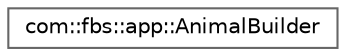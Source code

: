 digraph "Graphical Class Hierarchy"
{
 // LATEX_PDF_SIZE
  bgcolor="transparent";
  edge [fontname=Helvetica,fontsize=10,labelfontname=Helvetica,labelfontsize=10];
  node [fontname=Helvetica,fontsize=10,shape=box,height=0.2,width=0.4];
  rankdir="LR";
  Node0 [id="Node000000",label="com::fbs::app::AnimalBuilder",height=0.2,width=0.4,color="grey40", fillcolor="white", style="filled",URL="$structcom_1_1fbs_1_1app_1_1AnimalBuilder.html",tooltip=" "];
}
